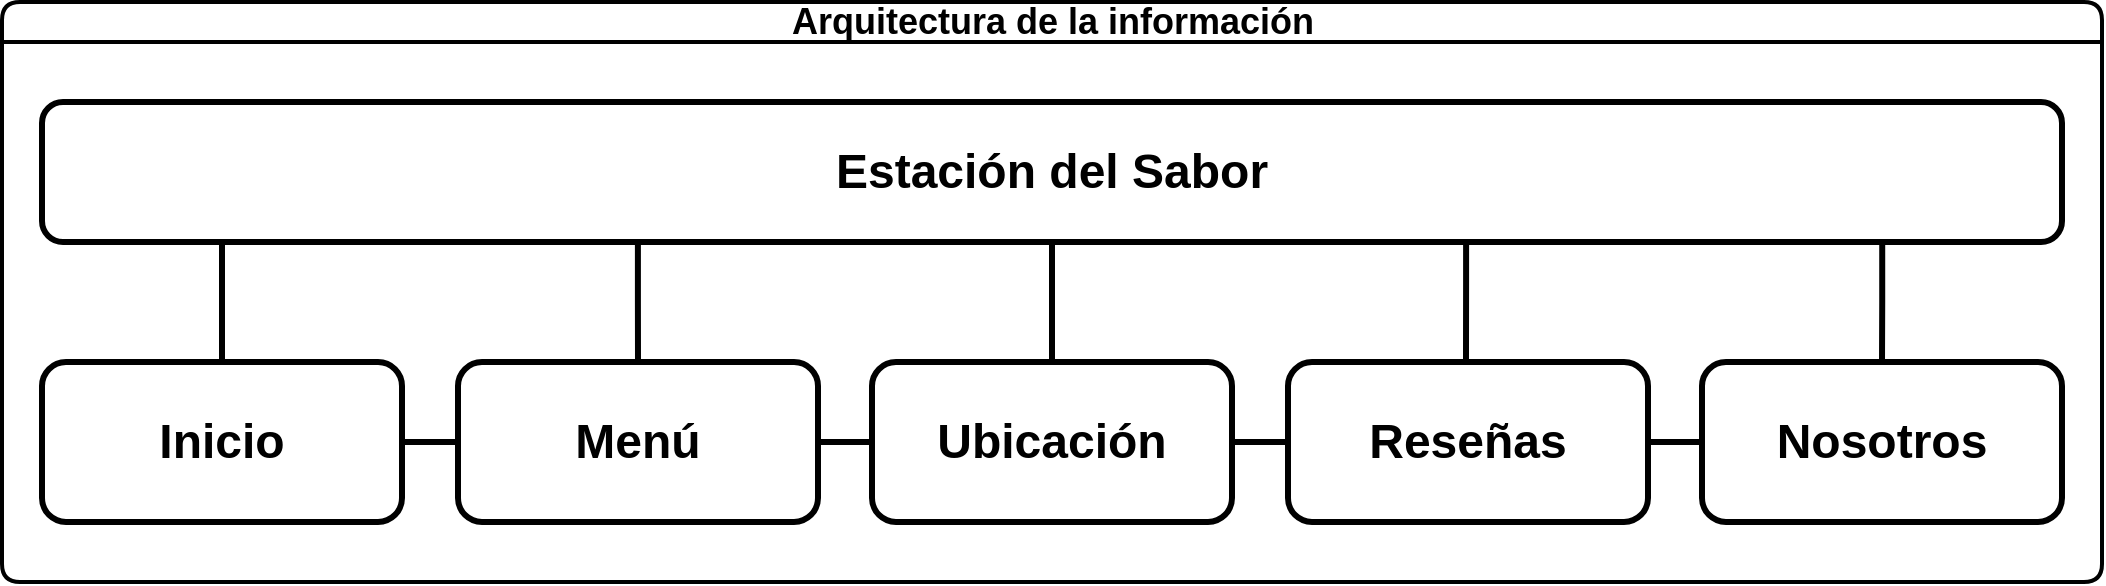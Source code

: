 <mxfile version="24.7.5">
  <diagram id="prtHgNgQTEPvFCAcTncT" name="Page-1">
    <mxGraphModel dx="1500" dy="934" grid="1" gridSize="10" guides="1" tooltips="1" connect="1" arrows="1" fold="1" page="1" pageScale="1" pageWidth="827" pageHeight="1169" background="#ffffff" math="0" shadow="0">
      <root>
        <mxCell id="0" />
        <mxCell id="1" parent="0" />
        <mxCell id="dNxyNK7c78bLwvsdeMH5-11" value="&lt;font style=&quot;font-size: 18px;&quot;&gt;Arquitectura de la información&lt;/font&gt;" style="swimlane;html=1;startSize=20;horizontal=1;containerType=tree;glass=0;strokeWidth=2;fontSize=18;verticalAlign=middle;rounded=1;" parent="1" vertex="1">
          <mxGeometry x="40" y="80" width="1050" height="290" as="geometry" />
        </mxCell>
        <UserObject label="Inicio" name="Edward Morrison" position="Brand Manager" location="Office 2" email="me@example.com" placeholders="1" id="dNxyNK7c78bLwvsdeMH5-14">
          <mxCell style="label;whiteSpace=wrap;html=1;rounded=1;glass=0;treeFolding=1;treeMoving=1;spacingLeft=0;align=center;fontSize=24;strokeWidth=3;" parent="dNxyNK7c78bLwvsdeMH5-11" vertex="1">
            <mxGeometry x="20" y="180" width="180" height="80" as="geometry" />
          </mxCell>
        </UserObject>
        <mxCell id="a0p3vjBMCM_WjcR9u9X9-12" style="edgeStyle=orthogonalEdgeStyle;rounded=0;orthogonalLoop=1;jettySize=auto;html=1;exitX=0;exitY=0.5;exitDx=0;exitDy=0;entryX=1;entryY=0.5;entryDx=0;entryDy=0;endArrow=none;endFill=0;strokeWidth=3;fontSize=24;" edge="1" parent="dNxyNK7c78bLwvsdeMH5-11" source="dNxyNK7c78bLwvsdeMH5-16" target="dNxyNK7c78bLwvsdeMH5-14">
          <mxGeometry relative="1" as="geometry" />
        </mxCell>
        <mxCell id="a0p3vjBMCM_WjcR9u9X9-13" style="edgeStyle=orthogonalEdgeStyle;rounded=0;orthogonalLoop=1;jettySize=auto;html=1;exitX=1;exitY=0.5;exitDx=0;exitDy=0;entryX=0;entryY=0.5;entryDx=0;entryDy=0;endArrow=none;endFill=0;strokeWidth=3;fontSize=24;" edge="1" parent="dNxyNK7c78bLwvsdeMH5-11" source="dNxyNK7c78bLwvsdeMH5-16" target="dNxyNK7c78bLwvsdeMH5-18">
          <mxGeometry relative="1" as="geometry" />
        </mxCell>
        <UserObject label="Menú" name="Evan Valet" position="HR Director" location="Office 4" email="me@example.com" placeholders="1" id="dNxyNK7c78bLwvsdeMH5-16">
          <mxCell style="label;whiteSpace=wrap;html=1;rounded=1;glass=0;treeFolding=1;treeMoving=1;fontSize=24;align=center;spacingLeft=0;strokeWidth=3;" parent="dNxyNK7c78bLwvsdeMH5-11" vertex="1">
            <mxGeometry x="228" y="180" width="180" height="80" as="geometry" />
          </mxCell>
        </UserObject>
        <mxCell id="a0p3vjBMCM_WjcR9u9X9-14" style="edgeStyle=orthogonalEdgeStyle;rounded=0;orthogonalLoop=1;jettySize=auto;html=1;entryX=0;entryY=0.5;entryDx=0;entryDy=0;endArrow=none;endFill=0;strokeWidth=3;fontSize=24;" edge="1" parent="dNxyNK7c78bLwvsdeMH5-11" source="dNxyNK7c78bLwvsdeMH5-18" target="a0p3vjBMCM_WjcR9u9X9-4">
          <mxGeometry relative="1" as="geometry" />
        </mxCell>
        <UserObject label="Ubicación" name="Alison Donovan" position="System Admin" location="Office 3" email="me@example.com" placeholders="1" id="dNxyNK7c78bLwvsdeMH5-18">
          <mxCell style="label;whiteSpace=wrap;html=1;rounded=1;glass=0;fontSize=24;spacingLeft=0;align=center;strokeWidth=3;" parent="dNxyNK7c78bLwvsdeMH5-11" vertex="1">
            <mxGeometry x="435" y="180" width="180" height="80" as="geometry" />
          </mxCell>
        </UserObject>
        <UserObject label="Estación del Sabor" name="Tessa Miller" position="CFO" location="Office 1" email="me@example.com" placeholders="1" id="dNxyNK7c78bLwvsdeMH5-12">
          <mxCell style="label;whiteSpace=wrap;html=1;rounded=1;glass=0;treeMoving=1;treeFolding=1;shadow=0;align=center;spacingLeft=0;fontSize=24;strokeWidth=3;" parent="dNxyNK7c78bLwvsdeMH5-11" vertex="1">
            <mxGeometry x="20" y="50" width="1010" height="70" as="geometry" />
          </mxCell>
        </UserObject>
        <mxCell id="a0p3vjBMCM_WjcR9u9X9-15" style="edgeStyle=orthogonalEdgeStyle;rounded=0;orthogonalLoop=1;jettySize=auto;html=1;entryX=0;entryY=0.5;entryDx=0;entryDy=0;endArrow=none;endFill=0;strokeWidth=3;fontSize=24;" edge="1" parent="dNxyNK7c78bLwvsdeMH5-11" source="a0p3vjBMCM_WjcR9u9X9-4" target="a0p3vjBMCM_WjcR9u9X9-6">
          <mxGeometry relative="1" as="geometry" />
        </mxCell>
        <UserObject label="Reseñas" name="Alison Donovan" position="System Admin" location="Office 3" email="me@example.com" placeholders="1" id="a0p3vjBMCM_WjcR9u9X9-4">
          <mxCell style="label;whiteSpace=wrap;html=1;rounded=1;glass=0;fontSize=24;spacingLeft=0;align=center;strokeWidth=3;" vertex="1" parent="dNxyNK7c78bLwvsdeMH5-11">
            <mxGeometry x="643" y="180" width="180" height="80" as="geometry" />
          </mxCell>
        </UserObject>
        <UserObject label="Nosotros" name="Alison Donovan" position="System Admin" location="Office 3" email="me@example.com" placeholders="1" id="a0p3vjBMCM_WjcR9u9X9-6">
          <mxCell style="label;whiteSpace=wrap;html=1;rounded=1;glass=0;fontSize=24;spacingLeft=0;align=center;strokeWidth=3;" vertex="1" parent="dNxyNK7c78bLwvsdeMH5-11">
            <mxGeometry x="850" y="180" width="180" height="80" as="geometry" />
          </mxCell>
        </UserObject>
        <mxCell id="dNxyNK7c78bLwvsdeMH5-17" value="" style="endArrow=none;endFill=0;fontSize=24;edgeStyle=elbowEdgeStyle;elbow=vertical;rounded=0;strokeWidth=3;" parent="dNxyNK7c78bLwvsdeMH5-11" source="dNxyNK7c78bLwvsdeMH5-12" target="dNxyNK7c78bLwvsdeMH5-18" edge="1">
          <mxGeometry relative="1" as="geometry" />
        </mxCell>
        <mxCell id="dNxyNK7c78bLwvsdeMH5-13" value="" style="endArrow=none;endFill=0;fontSize=24;edgeStyle=elbowEdgeStyle;elbow=vertical;rounded=0;strokeWidth=3;" parent="dNxyNK7c78bLwvsdeMH5-11" target="dNxyNK7c78bLwvsdeMH5-14" edge="1">
          <mxGeometry relative="1" as="geometry">
            <mxPoint x="110" y="120" as="sourcePoint" />
          </mxGeometry>
        </mxCell>
        <mxCell id="dNxyNK7c78bLwvsdeMH5-15" value="" style="endArrow=none;endFill=0;fontSize=24;edgeStyle=elbowEdgeStyle;elbow=vertical;rounded=0;exitX=0.295;exitY=1;exitDx=0;exitDy=0;exitPerimeter=0;strokeWidth=3;" parent="dNxyNK7c78bLwvsdeMH5-11" source="dNxyNK7c78bLwvsdeMH5-12" target="dNxyNK7c78bLwvsdeMH5-16" edge="1">
          <mxGeometry relative="1" as="geometry" />
        </mxCell>
        <mxCell id="a0p3vjBMCM_WjcR9u9X9-3" value="" style="endArrow=none;endFill=0;fontSize=24;edgeStyle=elbowEdgeStyle;elbow=vertical;rounded=0;exitX=0.705;exitY=1.006;exitDx=0;exitDy=0;exitPerimeter=0;strokeWidth=3;" edge="1" target="a0p3vjBMCM_WjcR9u9X9-4" source="dNxyNK7c78bLwvsdeMH5-12" parent="dNxyNK7c78bLwvsdeMH5-11">
          <mxGeometry relative="1" as="geometry">
            <mxPoint x="370" y="200" as="sourcePoint" />
            <Array as="points">
              <mxPoint x="732" y="140" />
            </Array>
          </mxGeometry>
        </mxCell>
        <mxCell id="a0p3vjBMCM_WjcR9u9X9-5" value="" style="endArrow=none;endFill=0;fontSize=24;edgeStyle=elbowEdgeStyle;elbow=vertical;rounded=0;exitX=0.911;exitY=1;exitDx=0;exitDy=0;exitPerimeter=0;strokeWidth=3;" edge="1" target="a0p3vjBMCM_WjcR9u9X9-6" source="dNxyNK7c78bLwvsdeMH5-12" parent="dNxyNK7c78bLwvsdeMH5-11">
          <mxGeometry relative="1" as="geometry">
            <mxPoint x="370" y="200" as="sourcePoint" />
          </mxGeometry>
        </mxCell>
      </root>
    </mxGraphModel>
  </diagram>
</mxfile>
